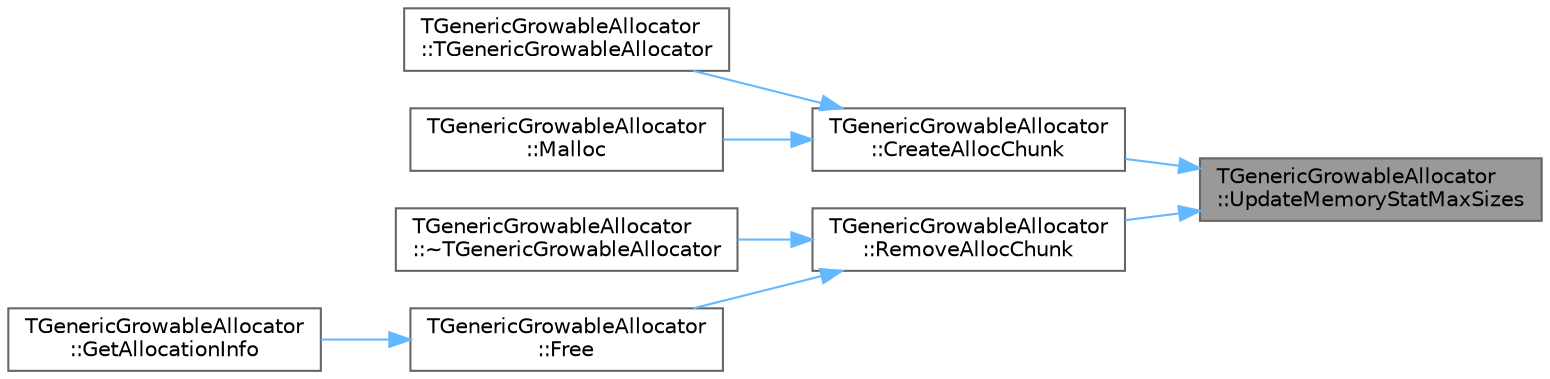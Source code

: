 digraph "TGenericGrowableAllocator::UpdateMemoryStatMaxSizes"
{
 // INTERACTIVE_SVG=YES
 // LATEX_PDF_SIZE
  bgcolor="transparent";
  edge [fontname=Helvetica,fontsize=10,labelfontname=Helvetica,labelfontsize=10];
  node [fontname=Helvetica,fontsize=10,shape=box,height=0.2,width=0.4];
  rankdir="RL";
  Node1 [id="Node000001",label="TGenericGrowableAllocator\l::UpdateMemoryStatMaxSizes",height=0.2,width=0.4,color="gray40", fillcolor="grey60", style="filled", fontcolor="black",tooltip="Updates the memory stat max sizes when chunks are added/removed."];
  Node1 -> Node2 [id="edge1_Node000001_Node000002",dir="back",color="steelblue1",style="solid",tooltip=" "];
  Node2 [id="Node000002",label="TGenericGrowableAllocator\l::CreateAllocChunk",height=0.2,width=0.4,color="grey40", fillcolor="white", style="filled",URL="$db/d9f/classTGenericGrowableAllocator.html#a18b0c05f072ef5da08c2b1707c6dd8c0",tooltip="Create a new allocation chunk to fit the requested size."];
  Node2 -> Node3 [id="edge2_Node000002_Node000003",dir="back",color="steelblue1",style="solid",tooltip=" "];
  Node3 [id="Node000003",label="TGenericGrowableAllocator\l::TGenericGrowableAllocator",height=0.2,width=0.4,color="grey40", fillcolor="white", style="filled",URL="$db/d9f/classTGenericGrowableAllocator.html#a1f0e9ca7c1f434b47fe944a10703a0c9",tooltip="Constructor Internally allocates address space for use only by this allocator."];
  Node2 -> Node4 [id="edge3_Node000002_Node000004",dir="back",color="steelblue1",style="solid",tooltip=" "];
  Node4 [id="Node000004",label="TGenericGrowableAllocator\l::Malloc",height=0.2,width=0.4,color="grey40", fillcolor="white", style="filled",URL="$db/d9f/classTGenericGrowableAllocator.html#ad6ea09b0d038d118dbe81d280616d802",tooltip=" "];
  Node1 -> Node5 [id="edge4_Node000001_Node000005",dir="back",color="steelblue1",style="solid",tooltip=" "];
  Node5 [id="Node000005",label="TGenericGrowableAllocator\l::RemoveAllocChunk",height=0.2,width=0.4,color="grey40", fillcolor="white", style="filled",URL="$db/d9f/classTGenericGrowableAllocator.html#a68999141d69a06789f4ecf4e99a522ab",tooltip="Removes an existing allocated chunk."];
  Node5 -> Node6 [id="edge5_Node000005_Node000006",dir="back",color="steelblue1",style="solid",tooltip=" "];
  Node6 [id="Node000006",label="TGenericGrowableAllocator\l::~TGenericGrowableAllocator",height=0.2,width=0.4,color="grey40", fillcolor="white", style="filled",URL="$db/d9f/classTGenericGrowableAllocator.html#a523368726533d08fc76cd3d63272dc05",tooltip="Destructor."];
  Node5 -> Node7 [id="edge6_Node000005_Node000007",dir="back",color="steelblue1",style="solid",tooltip=" "];
  Node7 [id="Node000007",label="TGenericGrowableAllocator\l::Free",height=0.2,width=0.4,color="grey40", fillcolor="white", style="filled",URL="$db/d9f/classTGenericGrowableAllocator.html#ae5a5d23ddb8d3460b5892b307f7a4f94",tooltip=" "];
  Node7 -> Node8 [id="edge7_Node000007_Node000008",dir="back",color="steelblue1",style="solid",tooltip=" "];
  Node8 [id="Node000008",label="TGenericGrowableAllocator\l::GetAllocationInfo",height=0.2,width=0.4,color="grey40", fillcolor="white", style="filled",URL="$db/d9f/classTGenericGrowableAllocator.html#afe931db64d633450a2256fa1525f1eb0",tooltip=" "];
}
